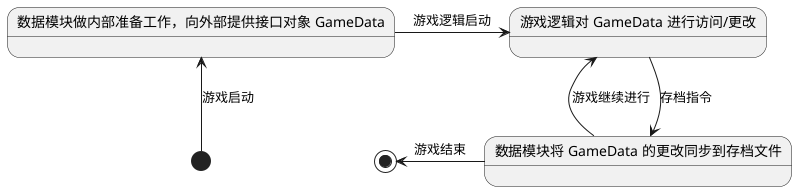 @startuml

skinparam monochrome true

state "数据模块做内部准备工作，向外部提供接口对象 GameData" as S1
state "游戏逻辑对 GameData 进行访问/更改" as S2
state "数据模块将 GameData 的更改同步到存档文件" as S3

[*] -up-> S1 : 游戏启动
S1 -> S2 : 游戏逻辑启动
S2 -down-> S3 : 存档指令
S3 -up-> S2 : 游戏继续进行
S3 -left-> [*] : 游戏结束

@enduml